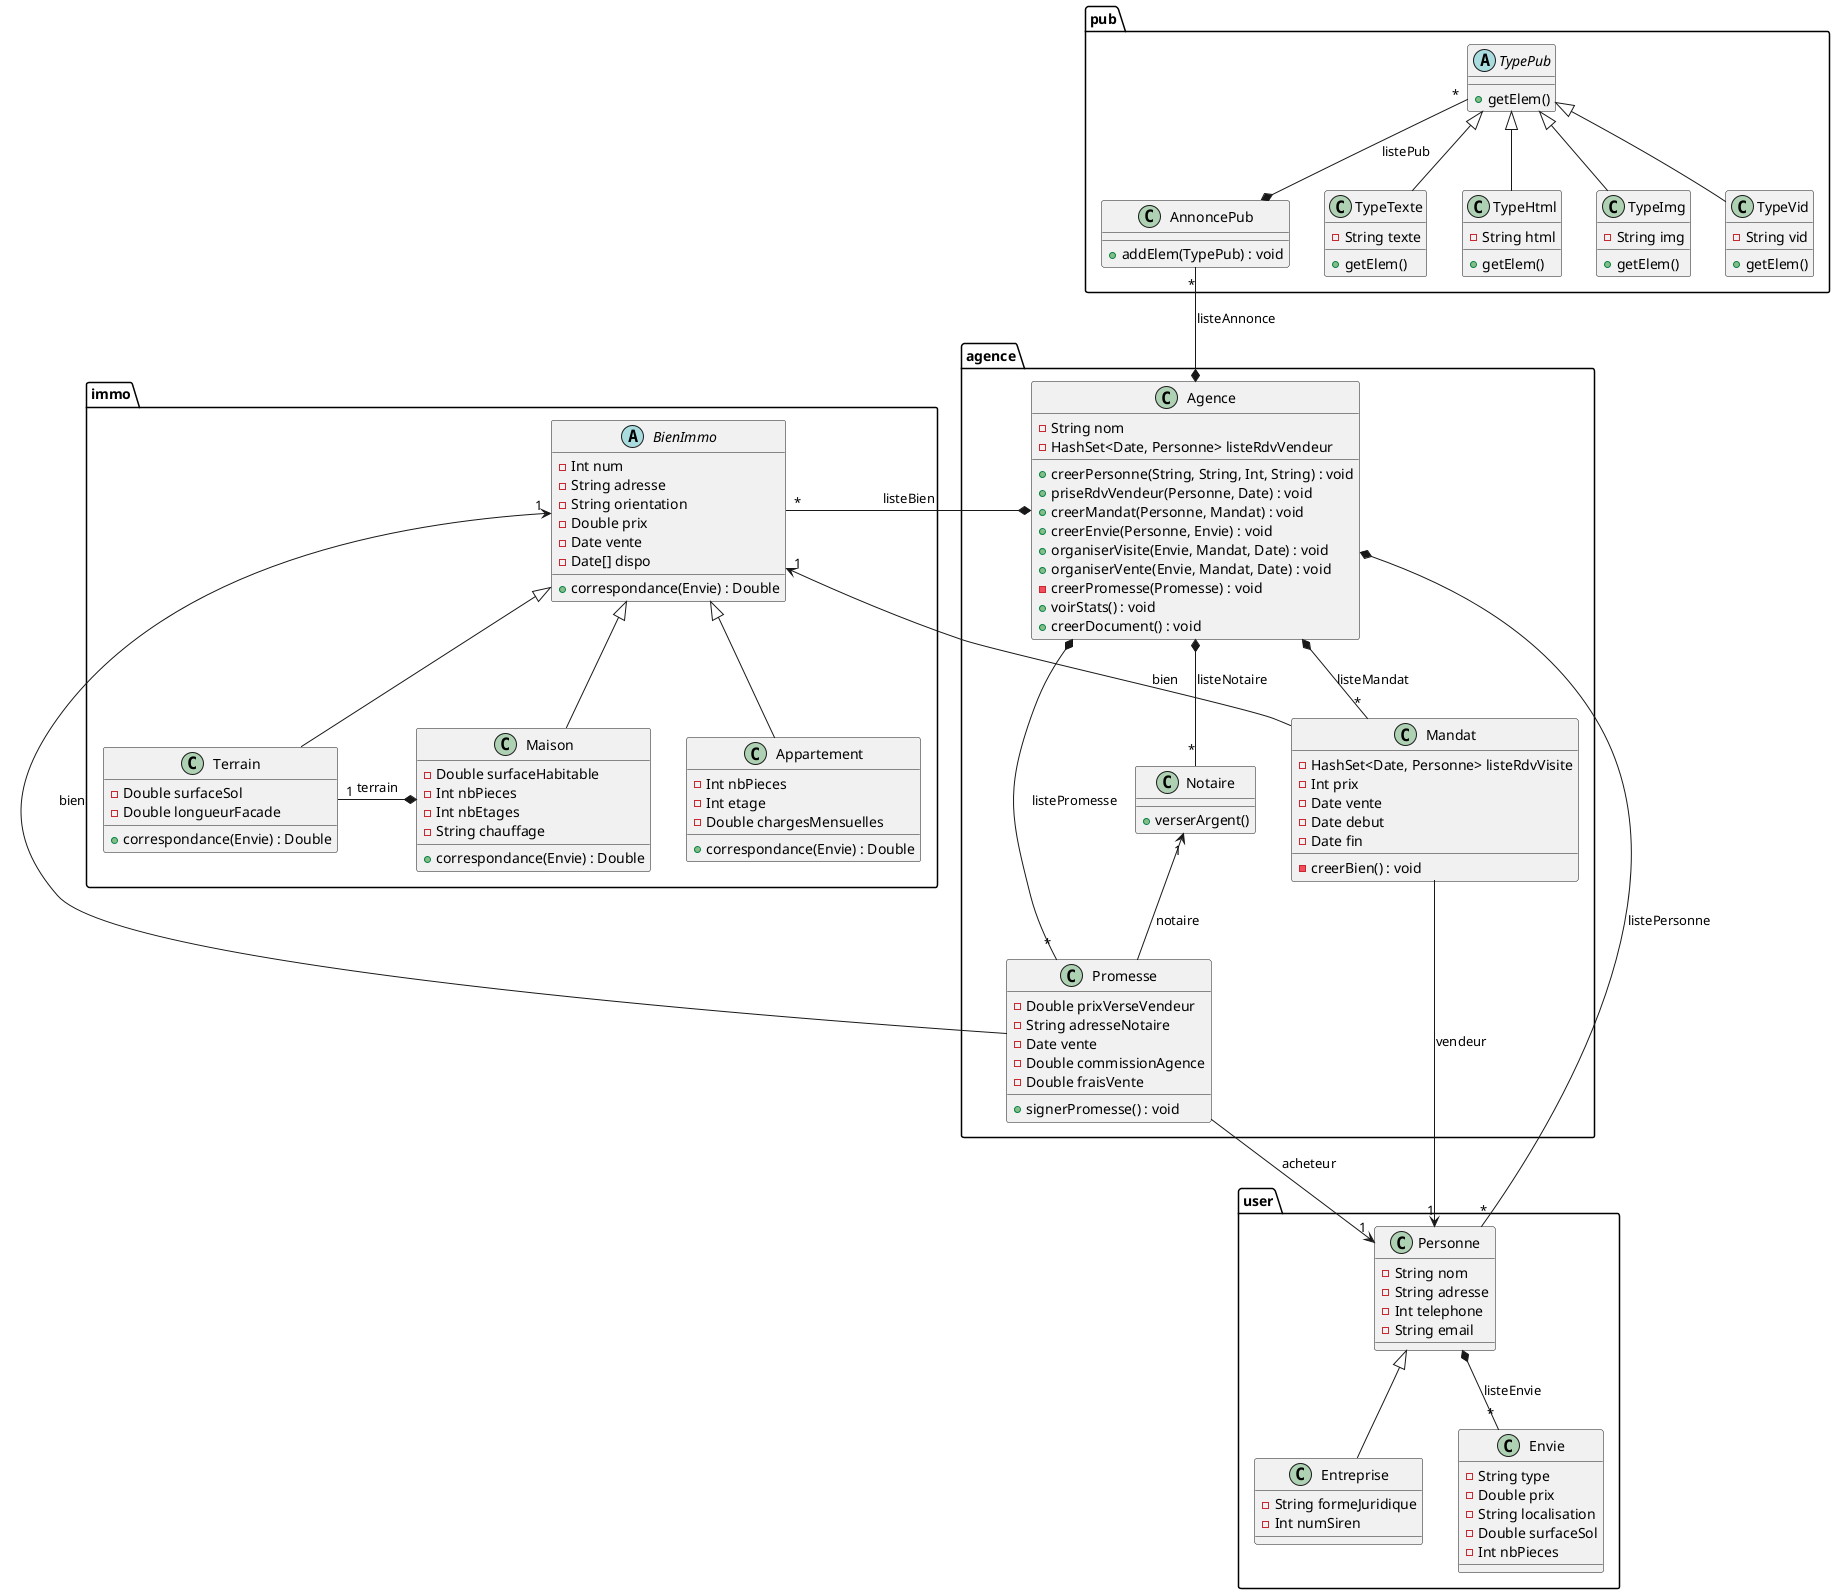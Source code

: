 
@startuml

package user {

  class Personne {
    -String nom
    -String adresse
    -Int telephone
    -String email
  }

  class Entreprise {
    -String formeJuridique
    -Int numSiren
  }

  Entreprise -up-|> Personne

  class Envie {
    -String type
    -Double prix
    -String localisation
    -Double surfaceSol
    -Int nbPieces
  }

  Personne *--"*" Envie : "listeEnvie"

}

package agence {

  class Agence {
    -String nom
    -HashSet<Date, Personne> listeRdvVendeur
    +creerPersonne(String, String, Int, String) : void
    +priseRdvVendeur(Personne, Date) : void
    +creerMandat(Personne, Mandat) : void
    +creerEnvie(Personne, Envie) : void
    +organiserVisite(Envie, Mandat, Date) : void
    +organiserVente(Envie, Mandat, Date) : void
    -creerPromesse(Promesse) : void
    +voirStats() : void
    +creerDocument() : void
  }

  Personne "*"-left-* Agence : "listePersonne"

  class Mandat {
    -HashSet<Date, Personne> listeRdvVisite
    -Int prix
    -Date vente
    -Date debut
    -Date fin
    -creerBien() : void
  }

  class Promesse {
    -Double prixVerseVendeur
    -String adresseNotaire
    -Date vente
    -Double commissionAgence
    -Double fraisVente
    +signerPromesse() : void
  }

  Agence *--"*" Mandat : "listeMandat"
  Agence *--"*" Promesse : "listePromesse"

  Mandat -->"1" Personne : "vendeur"
  Promesse -->"1" Personne : "acheteur"

  class Notaire {
    +verserArgent()
  }

  Agence *--"*" Notaire : "listeNotaire"

  Notaire "1"<-- Promesse : "notaire"

}

package pub {

  class AnnoncePub {
    +addElem(TypePub) : void
  }

  AnnoncePub "*"--* Agence : "listeAnnonce"
  TypePub "*"--* AnnoncePub : "listePub"

  abstract class TypePub {
    +getElem()
  }

  class TypeTexte {
    -String texte
    +getElem()
  }

  class TypeHtml {
    -String html
    +getElem()
  }

  class TypeImg {
    -String img
    +getElem()
  }

  class TypeVid {
    -String vid
    +getElem()
  }

  TypeTexte -up-|> TypePub
  TypeHtml -up-|> TypePub
  TypeImg -up-|> TypePub
  TypeVid -up-|> TypePub

}

package immo {

  abstract class BienImmo {
    -Int num
    -String adresse
    -String orientation
    -Double prix
    -Date vente
    -Date[] dispo
    +correspondance(Envie) : Double
  }

  BienImmo "*"-left-* Agence : "listeBien"
  Mandat -up->"1" BienImmo : "bien"
  Promesse -up->"1" BienImmo : "bien"

  class Terrain {
    -Double surfaceSol
    -Double longueurFacade
    +correspondance(Envie) : Double
  }

  class Maison {
    -Double surfaceHabitable
    -Int nbPieces
    -Int nbEtages
    -String chauffage
    +correspondance(Envie) : Double
  }

  class Appartement {
    -Int nbPieces
    -Int etage
    -Double chargesMensuelles
    +correspondance(Envie) : Double
  }

  Appartement -up-|> BienImmo
  Maison -up-|> BienImmo
  Terrain -up-|> BienImmo

  Maison *-left-"1" Terrain : "terrain"

}

@enduml
